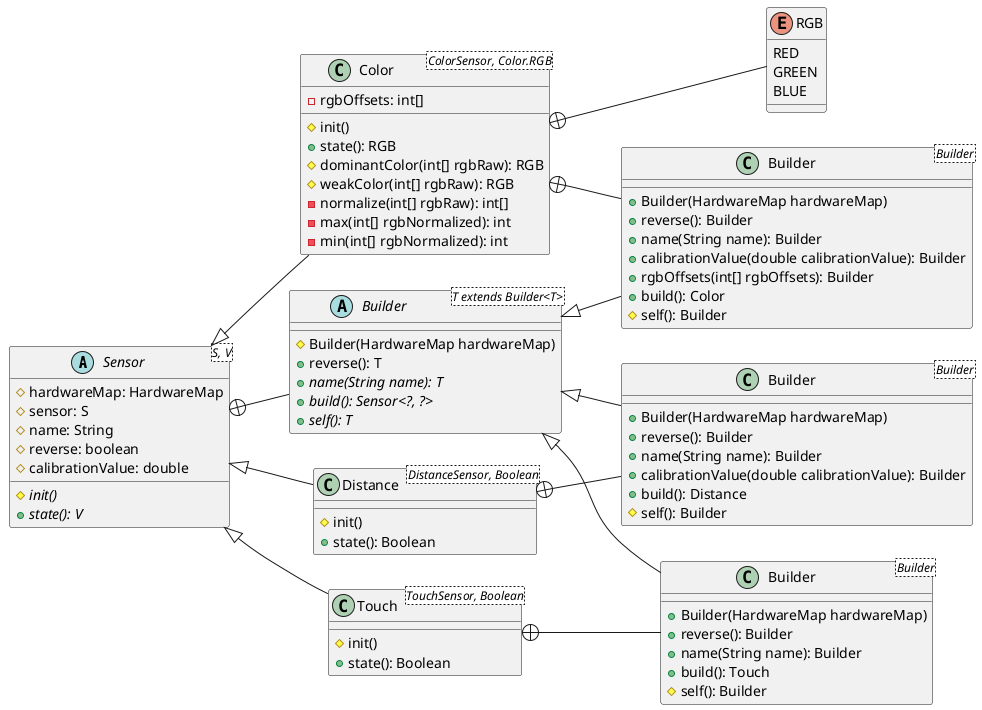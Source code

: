 @startuml

left to right direction

abstract class Sensor<S, V> {
    # hardwareMap: HardwareMap
    # sensor: S
    # name: String
    # reverse: boolean
    # calibrationValue: double
    {abstract}# init()
    {abstract}+ state(): V
}

abstract class "Builder<T extends Builder<T>>" as Sensor_Builder {
    # Builder(HardwareMap hardwareMap)
    + reverse(): T
    {abstract}+ name(String name): T
    {abstract}+ build(): Sensor<?, ?>
    {abstract}+ self(): T
}

class Color<ColorSensor, Color.RGB> {
    - rgbOffsets: int[]
    # init()
    + state(): RGB
    # dominantColor(int[] rgbRaw): RGB
    # weakColor(int[] rgbRaw): RGB
    - normalize(int[] rgbRaw): int[]
    - max(int[] rgbNormalized): int
    - min(int[] rgbNormalized): int
}

class Distance<DistanceSensor, Boolean> {
    # init()
    + state(): Boolean
}

class Touch<TouchSensor, Boolean> {
    # init()
    + state(): Boolean
}

class "Builder<Builder>" as Color_Builder {
    + Builder(HardwareMap hardwareMap)
    + reverse(): Builder
    + name(String name): Builder
    + calibrationValue(double calibrationValue): Builder
    + rgbOffsets(int[] rgbOffsets): Builder
    + build(): Color
    # self(): Builder
}

class "Builder<Builder>" as Distance_Builder {
    + Builder(HardwareMap hardwareMap)
    + reverse(): Builder
    + name(String name): Builder
    + calibrationValue(double calibrationValue): Builder
    + build(): Distance
    # self(): Builder
}

class "Builder<Builder>" as Touch_Builder {
    + Builder(HardwareMap hardwareMap)
    + reverse(): Builder
    + name(String name): Builder
    + build(): Touch
    # self(): Builder
}

enum RGB {
    RED
    GREEN
    BLUE
}

Sensor <|-- Color
Sensor <|-- Distance
Sensor <|-- Touch

Sensor_Builder <|-- Color_Builder
Sensor_Builder <|-- Distance_Builder
Sensor_Builder <|-- Touch_Builder

Sensor +-- Sensor_Builder

Color +-- Color_Builder
Distance +-- Distance_Builder
Touch +-- Touch_Builder

Color +-- RGB

@enduml